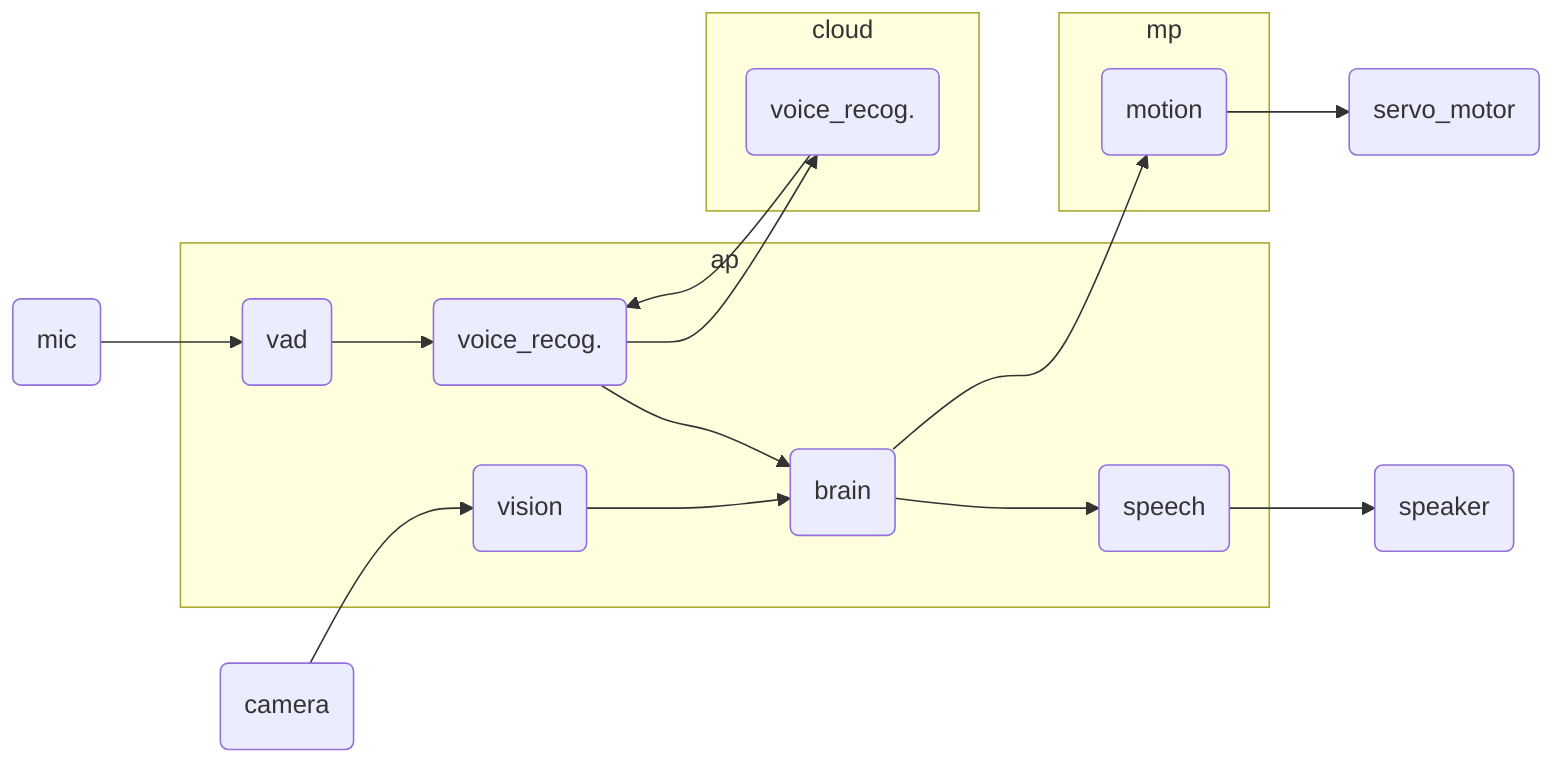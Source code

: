 graph LR
    camera(camera)
    mic(mic)
    speaker(speaker)
    servo_motor(servo_motor)
    subgraph ap
        brain(brain)
        vision(vision)
        vad(vad)
        voice_recog(voice_recog.)
        speech(speech)
    end
    subgraph mp
        motion(motion)
    end
    subgraph cloud
        voice_recog_cl(voice_recog.)
    end

    mic-->vad
    vad-->voice_recog
    speech-->speaker
    camera-->vision

    vision-->brain
    voice_recog-->brain
    
    voice_recog-->voice_recog_cl
    voice_recog_cl-->voice_recog

    brain-->speech
    brain-->motion

    motion-->servo_motor